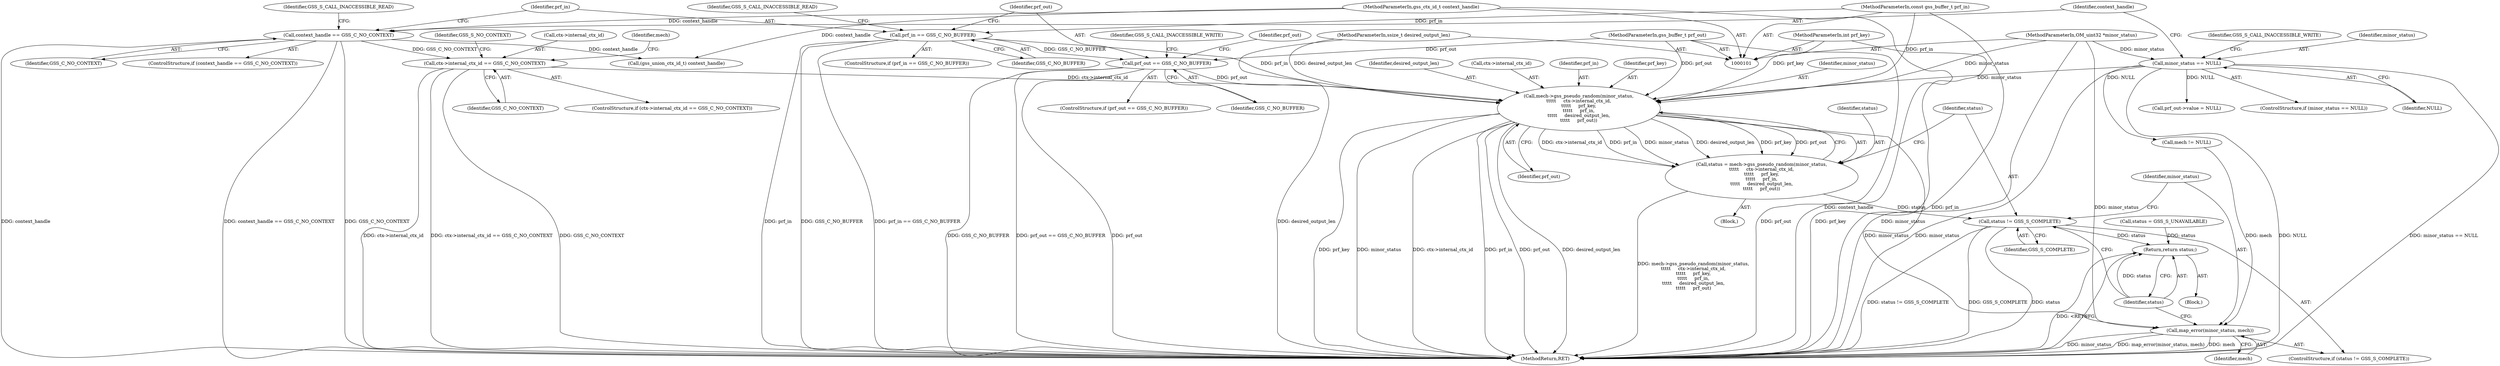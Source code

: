 digraph "0_krb5_56f7b1bc95a2a3eeb420e069e7655fb181ade5cf_6@API" {
"1000185" [label="(Call,mech->gss_pseudo_random(minor_status,\n\t\t\t\t\t     ctx->internal_ctx_id,\n\t\t\t\t\t     prf_key,\n\t\t\t\t\t     prf_in,\n\t\t\t\t\t     desired_output_len,\n\t\t\t\t\t     prf_out))"];
"1000113" [label="(Call,minor_status == NULL)"];
"1000102" [label="(MethodParameterIn,OM_uint32 *minor_status)"];
"1000158" [label="(Call,ctx->internal_ctx_id == GSS_C_NO_CONTEXT)"];
"1000119" [label="(Call,context_handle == GSS_C_NO_CONTEXT)"];
"1000103" [label="(MethodParameterIn,gss_ctx_id_t context_handle)"];
"1000104" [label="(MethodParameterIn,int prf_key)"];
"1000127" [label="(Call,prf_in == GSS_C_NO_BUFFER)"];
"1000105" [label="(MethodParameterIn,const gss_buffer_t prf_in)"];
"1000106" [label="(MethodParameterIn,ssize_t desired_output_len)"];
"1000135" [label="(Call,prf_out == GSS_C_NO_BUFFER)"];
"1000107" [label="(MethodParameterIn,gss_buffer_t prf_out)"];
"1000183" [label="(Call,status = mech->gss_pseudo_random(minor_status,\n\t\t\t\t\t     ctx->internal_ctx_id,\n\t\t\t\t\t     prf_key,\n\t\t\t\t\t     prf_in,\n\t\t\t\t\t     desired_output_len,\n\t\t\t\t\t     prf_out))"];
"1000195" [label="(Call,status != GSS_S_COMPLETE)"];
"1000205" [label="(Return,return status;)"];
"1000198" [label="(Call,map_error(minor_status, mech))"];
"1000157" [label="(ControlStructure,if (ctx->internal_ctx_id == GSS_C_NO_CONTEXT))"];
"1000175" [label="(Block,)"];
"1000154" [label="(Call,(gss_union_ctx_id_t) context_handle)"];
"1000195" [label="(Call,status != GSS_S_COMPLETE)"];
"1000162" [label="(Identifier,GSS_C_NO_CONTEXT)"];
"1000117" [label="(Identifier,GSS_S_CALL_INACCESSIBLE_WRITE)"];
"1000119" [label="(Call,context_handle == GSS_C_NO_CONTEXT)"];
"1000205" [label="(Return,return status;)"];
"1000105" [label="(MethodParameterIn,const gss_buffer_t prf_in)"];
"1000140" [label="(Identifier,GSS_S_CALL_INACCESSIBLE_WRITE)"];
"1000183" [label="(Call,status = mech->gss_pseudo_random(minor_status,\n\t\t\t\t\t     ctx->internal_ctx_id,\n\t\t\t\t\t     prf_key,\n\t\t\t\t\t     prf_in,\n\t\t\t\t\t     desired_output_len,\n\t\t\t\t\t     prf_out))"];
"1000200" [label="(Identifier,mech)"];
"1000103" [label="(MethodParameterIn,gss_ctx_id_t context_handle)"];
"1000115" [label="(Identifier,NULL)"];
"1000118" [label="(ControlStructure,if (context_handle == GSS_C_NO_CONTEXT))"];
"1000186" [label="(Identifier,minor_status)"];
"1000136" [label="(Identifier,prf_out)"];
"1000135" [label="(Call,prf_out == GSS_C_NO_BUFFER)"];
"1000129" [label="(Identifier,GSS_C_NO_BUFFER)"];
"1000113" [label="(Call,minor_status == NULL)"];
"1000206" [label="(Identifier,status)"];
"1000192" [label="(Identifier,desired_output_len)"];
"1000164" [label="(Identifier,GSS_S_NO_CONTEXT)"];
"1000124" [label="(Identifier,GSS_S_CALL_INACCESSIBLE_READ)"];
"1000147" [label="(Call,prf_out->value = NULL)"];
"1000209" [label="(MethodReturn,RET)"];
"1000106" [label="(MethodParameterIn,ssize_t desired_output_len)"];
"1000185" [label="(Call,mech->gss_pseudo_random(minor_status,\n\t\t\t\t\t     ctx->internal_ctx_id,\n\t\t\t\t\t     prf_key,\n\t\t\t\t\t     prf_in,\n\t\t\t\t\t     desired_output_len,\n\t\t\t\t\t     prf_out))"];
"1000112" [label="(ControlStructure,if (minor_status == NULL))"];
"1000198" [label="(Call,map_error(minor_status, mech))"];
"1000107" [label="(MethodParameterIn,gss_buffer_t prf_out)"];
"1000134" [label="(ControlStructure,if (prf_out == GSS_C_NO_BUFFER))"];
"1000202" [label="(Call,status = GSS_S_UNAVAILABLE)"];
"1000197" [label="(Identifier,GSS_S_COMPLETE)"];
"1000184" [label="(Identifier,status)"];
"1000104" [label="(MethodParameterIn,int prf_key)"];
"1000193" [label="(Identifier,prf_out)"];
"1000187" [label="(Call,ctx->internal_ctx_id)"];
"1000128" [label="(Identifier,prf_in)"];
"1000126" [label="(ControlStructure,if (prf_in == GSS_C_NO_BUFFER))"];
"1000196" [label="(Identifier,status)"];
"1000199" [label="(Identifier,minor_status)"];
"1000102" [label="(MethodParameterIn,OM_uint32 *minor_status)"];
"1000132" [label="(Identifier,GSS_S_CALL_INACCESSIBLE_READ)"];
"1000158" [label="(Call,ctx->internal_ctx_id == GSS_C_NO_CONTEXT)"];
"1000120" [label="(Identifier,context_handle)"];
"1000137" [label="(Identifier,GSS_C_NO_BUFFER)"];
"1000127" [label="(Call,prf_in == GSS_C_NO_BUFFER)"];
"1000191" [label="(Identifier,prf_in)"];
"1000114" [label="(Identifier,minor_status)"];
"1000159" [label="(Call,ctx->internal_ctx_id)"];
"1000166" [label="(Identifier,mech)"];
"1000121" [label="(Identifier,GSS_C_NO_CONTEXT)"];
"1000182" [label="(Block,)"];
"1000194" [label="(ControlStructure,if (status != GSS_S_COMPLETE))"];
"1000190" [label="(Identifier,prf_key)"];
"1000172" [label="(Call,mech != NULL)"];
"1000144" [label="(Identifier,prf_out)"];
"1000185" -> "1000183"  [label="AST: "];
"1000185" -> "1000193"  [label="CFG: "];
"1000186" -> "1000185"  [label="AST: "];
"1000187" -> "1000185"  [label="AST: "];
"1000190" -> "1000185"  [label="AST: "];
"1000191" -> "1000185"  [label="AST: "];
"1000192" -> "1000185"  [label="AST: "];
"1000193" -> "1000185"  [label="AST: "];
"1000183" -> "1000185"  [label="CFG: "];
"1000185" -> "1000209"  [label="DDG: prf_key"];
"1000185" -> "1000209"  [label="DDG: minor_status"];
"1000185" -> "1000209"  [label="DDG: ctx->internal_ctx_id"];
"1000185" -> "1000209"  [label="DDG: prf_in"];
"1000185" -> "1000209"  [label="DDG: prf_out"];
"1000185" -> "1000209"  [label="DDG: desired_output_len"];
"1000185" -> "1000183"  [label="DDG: ctx->internal_ctx_id"];
"1000185" -> "1000183"  [label="DDG: prf_in"];
"1000185" -> "1000183"  [label="DDG: minor_status"];
"1000185" -> "1000183"  [label="DDG: desired_output_len"];
"1000185" -> "1000183"  [label="DDG: prf_key"];
"1000185" -> "1000183"  [label="DDG: prf_out"];
"1000113" -> "1000185"  [label="DDG: minor_status"];
"1000102" -> "1000185"  [label="DDG: minor_status"];
"1000158" -> "1000185"  [label="DDG: ctx->internal_ctx_id"];
"1000104" -> "1000185"  [label="DDG: prf_key"];
"1000127" -> "1000185"  [label="DDG: prf_in"];
"1000105" -> "1000185"  [label="DDG: prf_in"];
"1000106" -> "1000185"  [label="DDG: desired_output_len"];
"1000135" -> "1000185"  [label="DDG: prf_out"];
"1000107" -> "1000185"  [label="DDG: prf_out"];
"1000185" -> "1000198"  [label="DDG: minor_status"];
"1000113" -> "1000112"  [label="AST: "];
"1000113" -> "1000115"  [label="CFG: "];
"1000114" -> "1000113"  [label="AST: "];
"1000115" -> "1000113"  [label="AST: "];
"1000117" -> "1000113"  [label="CFG: "];
"1000120" -> "1000113"  [label="CFG: "];
"1000113" -> "1000209"  [label="DDG: minor_status"];
"1000113" -> "1000209"  [label="DDG: NULL"];
"1000113" -> "1000209"  [label="DDG: minor_status == NULL"];
"1000102" -> "1000113"  [label="DDG: minor_status"];
"1000113" -> "1000147"  [label="DDG: NULL"];
"1000113" -> "1000172"  [label="DDG: NULL"];
"1000102" -> "1000101"  [label="AST: "];
"1000102" -> "1000209"  [label="DDG: minor_status"];
"1000102" -> "1000198"  [label="DDG: minor_status"];
"1000158" -> "1000157"  [label="AST: "];
"1000158" -> "1000162"  [label="CFG: "];
"1000159" -> "1000158"  [label="AST: "];
"1000162" -> "1000158"  [label="AST: "];
"1000164" -> "1000158"  [label="CFG: "];
"1000166" -> "1000158"  [label="CFG: "];
"1000158" -> "1000209"  [label="DDG: ctx->internal_ctx_id"];
"1000158" -> "1000209"  [label="DDG: ctx->internal_ctx_id == GSS_C_NO_CONTEXT"];
"1000158" -> "1000209"  [label="DDG: GSS_C_NO_CONTEXT"];
"1000119" -> "1000158"  [label="DDG: GSS_C_NO_CONTEXT"];
"1000119" -> "1000118"  [label="AST: "];
"1000119" -> "1000121"  [label="CFG: "];
"1000120" -> "1000119"  [label="AST: "];
"1000121" -> "1000119"  [label="AST: "];
"1000124" -> "1000119"  [label="CFG: "];
"1000128" -> "1000119"  [label="CFG: "];
"1000119" -> "1000209"  [label="DDG: context_handle == GSS_C_NO_CONTEXT"];
"1000119" -> "1000209"  [label="DDG: GSS_C_NO_CONTEXT"];
"1000119" -> "1000209"  [label="DDG: context_handle"];
"1000103" -> "1000119"  [label="DDG: context_handle"];
"1000119" -> "1000154"  [label="DDG: context_handle"];
"1000103" -> "1000101"  [label="AST: "];
"1000103" -> "1000209"  [label="DDG: context_handle"];
"1000103" -> "1000154"  [label="DDG: context_handle"];
"1000104" -> "1000101"  [label="AST: "];
"1000104" -> "1000209"  [label="DDG: prf_key"];
"1000127" -> "1000126"  [label="AST: "];
"1000127" -> "1000129"  [label="CFG: "];
"1000128" -> "1000127"  [label="AST: "];
"1000129" -> "1000127"  [label="AST: "];
"1000132" -> "1000127"  [label="CFG: "];
"1000136" -> "1000127"  [label="CFG: "];
"1000127" -> "1000209"  [label="DDG: GSS_C_NO_BUFFER"];
"1000127" -> "1000209"  [label="DDG: prf_in == GSS_C_NO_BUFFER"];
"1000127" -> "1000209"  [label="DDG: prf_in"];
"1000105" -> "1000127"  [label="DDG: prf_in"];
"1000127" -> "1000135"  [label="DDG: GSS_C_NO_BUFFER"];
"1000105" -> "1000101"  [label="AST: "];
"1000105" -> "1000209"  [label="DDG: prf_in"];
"1000106" -> "1000101"  [label="AST: "];
"1000106" -> "1000209"  [label="DDG: desired_output_len"];
"1000135" -> "1000134"  [label="AST: "];
"1000135" -> "1000137"  [label="CFG: "];
"1000136" -> "1000135"  [label="AST: "];
"1000137" -> "1000135"  [label="AST: "];
"1000140" -> "1000135"  [label="CFG: "];
"1000144" -> "1000135"  [label="CFG: "];
"1000135" -> "1000209"  [label="DDG: prf_out == GSS_C_NO_BUFFER"];
"1000135" -> "1000209"  [label="DDG: prf_out"];
"1000135" -> "1000209"  [label="DDG: GSS_C_NO_BUFFER"];
"1000107" -> "1000135"  [label="DDG: prf_out"];
"1000107" -> "1000101"  [label="AST: "];
"1000107" -> "1000209"  [label="DDG: prf_out"];
"1000183" -> "1000182"  [label="AST: "];
"1000184" -> "1000183"  [label="AST: "];
"1000196" -> "1000183"  [label="CFG: "];
"1000183" -> "1000209"  [label="DDG: mech->gss_pseudo_random(minor_status,\n\t\t\t\t\t     ctx->internal_ctx_id,\n\t\t\t\t\t     prf_key,\n\t\t\t\t\t     prf_in,\n\t\t\t\t\t     desired_output_len,\n\t\t\t\t\t     prf_out)"];
"1000183" -> "1000195"  [label="DDG: status"];
"1000195" -> "1000194"  [label="AST: "];
"1000195" -> "1000197"  [label="CFG: "];
"1000196" -> "1000195"  [label="AST: "];
"1000197" -> "1000195"  [label="AST: "];
"1000199" -> "1000195"  [label="CFG: "];
"1000206" -> "1000195"  [label="CFG: "];
"1000195" -> "1000209"  [label="DDG: status != GSS_S_COMPLETE"];
"1000195" -> "1000209"  [label="DDG: GSS_S_COMPLETE"];
"1000195" -> "1000209"  [label="DDG: status"];
"1000195" -> "1000205"  [label="DDG: status"];
"1000205" -> "1000175"  [label="AST: "];
"1000205" -> "1000206"  [label="CFG: "];
"1000206" -> "1000205"  [label="AST: "];
"1000209" -> "1000205"  [label="CFG: "];
"1000205" -> "1000209"  [label="DDG: <RET>"];
"1000206" -> "1000205"  [label="DDG: status"];
"1000202" -> "1000205"  [label="DDG: status"];
"1000198" -> "1000194"  [label="AST: "];
"1000198" -> "1000200"  [label="CFG: "];
"1000199" -> "1000198"  [label="AST: "];
"1000200" -> "1000198"  [label="AST: "];
"1000206" -> "1000198"  [label="CFG: "];
"1000198" -> "1000209"  [label="DDG: mech"];
"1000198" -> "1000209"  [label="DDG: minor_status"];
"1000198" -> "1000209"  [label="DDG: map_error(minor_status, mech)"];
"1000172" -> "1000198"  [label="DDG: mech"];
}
